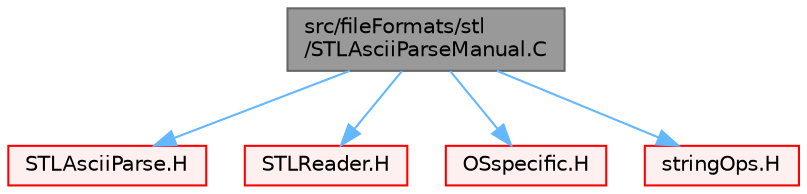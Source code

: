 digraph "src/fileFormats/stl/STLAsciiParseManual.C"
{
 // LATEX_PDF_SIZE
  bgcolor="transparent";
  edge [fontname=Helvetica,fontsize=10,labelfontname=Helvetica,labelfontsize=10];
  node [fontname=Helvetica,fontsize=10,shape=box,height=0.2,width=0.4];
  Node1 [id="Node000001",label="src/fileFormats/stl\l/STLAsciiParseManual.C",height=0.2,width=0.4,color="gray40", fillcolor="grey60", style="filled", fontcolor="black",tooltip="Hand-written parsing of STL ASCII format."];
  Node1 -> Node2 [id="edge1_Node000001_Node000002",color="steelblue1",style="solid",tooltip=" "];
  Node2 [id="Node000002",label="STLAsciiParse.H",height=0.2,width=0.4,color="red", fillcolor="#FFF0F0", style="filled",URL="$STLAsciiParse_8H.html",tooltip=" "];
  Node1 -> Node117 [id="edge2_Node000001_Node000117",color="steelblue1",style="solid",tooltip=" "];
  Node117 [id="Node000117",label="STLReader.H",height=0.2,width=0.4,color="red", fillcolor="#FFF0F0", style="filled",URL="$STLReader_8H.html",tooltip=" "];
  Node1 -> Node242 [id="edge3_Node000001_Node000242",color="steelblue1",style="solid",tooltip=" "];
  Node242 [id="Node000242",label="OSspecific.H",height=0.2,width=0.4,color="red", fillcolor="#FFF0F0", style="filled",URL="$OSspecific_8H.html",tooltip="Functions used by OpenFOAM that are specific to POSIX compliant operating systems and need to be repl..."];
  Node1 -> Node246 [id="edge4_Node000001_Node000246",color="steelblue1",style="solid",tooltip=" "];
  Node246 [id="Node000246",label="stringOps.H",height=0.2,width=0.4,color="red", fillcolor="#FFF0F0", style="filled",URL="$stringOps_8H.html",tooltip=" "];
}
